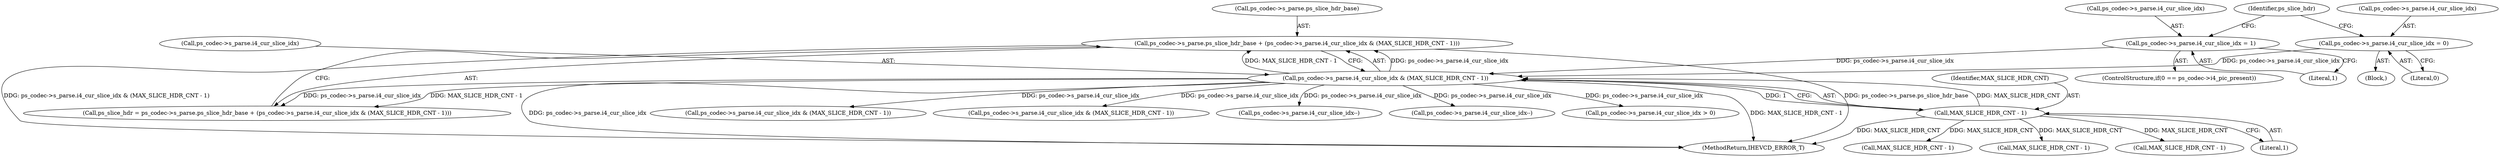 digraph "0_Android_7c9be319a279654e55a6d757265f88c61a16a4d5@pointer" {
"1000405" [label="(Call,ps_codec->s_parse.ps_slice_hdr_base + (ps_codec->s_parse.i4_cur_slice_idx & (MAX_SLICE_HDR_CNT - 1)))"];
"1000411" [label="(Call,ps_codec->s_parse.i4_cur_slice_idx & (MAX_SLICE_HDR_CNT - 1))"];
"1000396" [label="(Call,ps_codec->s_parse.i4_cur_slice_idx = 1)"];
"1000381" [label="(Call,ps_codec->s_parse.i4_cur_slice_idx = 0)"];
"1000417" [label="(Call,MAX_SLICE_HDR_CNT - 1)"];
"1000452" [label="(Call,MAX_SLICE_HDR_CNT - 1)"];
"1000390" [label="(ControlStructure,if(0 == ps_codec->i4_pic_present))"];
"1000411" [label="(Call,ps_codec->s_parse.i4_cur_slice_idx & (MAX_SLICE_HDR_CNT - 1))"];
"1000412" [label="(Call,ps_codec->s_parse.i4_cur_slice_idx)"];
"1000404" [label="(Identifier,ps_slice_hdr)"];
"1000381" [label="(Call,ps_codec->s_parse.i4_cur_slice_idx = 0)"];
"1002533" [label="(Call,MAX_SLICE_HDR_CNT - 1)"];
"1002527" [label="(Call,ps_codec->s_parse.i4_cur_slice_idx & (MAX_SLICE_HDR_CNT - 1))"];
"1000419" [label="(Literal,1)"];
"1000382" [label="(Call,ps_codec->s_parse.i4_cur_slice_idx)"];
"1000446" [label="(Call,ps_codec->s_parse.i4_cur_slice_idx & (MAX_SLICE_HDR_CNT - 1))"];
"1000380" [label="(Block,)"];
"1000403" [label="(Call,ps_slice_hdr = ps_codec->s_parse.ps_slice_hdr_base + (ps_codec->s_parse.i4_cur_slice_idx & (MAX_SLICE_HDR_CNT - 1)))"];
"1000387" [label="(Literal,0)"];
"1000397" [label="(Call,ps_codec->s_parse.i4_cur_slice_idx)"];
"1001803" [label="(Call,MAX_SLICE_HDR_CNT - 1)"];
"1000418" [label="(Identifier,MAX_SLICE_HDR_CNT)"];
"1002661" [label="(MethodReturn,IHEVCD_ERROR_T)"];
"1000405" [label="(Call,ps_codec->s_parse.ps_slice_hdr_base + (ps_codec->s_parse.i4_cur_slice_idx & (MAX_SLICE_HDR_CNT - 1)))"];
"1002638" [label="(Call,ps_codec->s_parse.i4_cur_slice_idx--)"];
"1000396" [label="(Call,ps_codec->s_parse.i4_cur_slice_idx = 1)"];
"1001766" [label="(Call,ps_codec->s_parse.i4_cur_slice_idx--)"];
"1000406" [label="(Call,ps_codec->s_parse.ps_slice_hdr_base)"];
"1000417" [label="(Call,MAX_SLICE_HDR_CNT - 1)"];
"1000436" [label="(Call,ps_codec->s_parse.i4_cur_slice_idx > 0)"];
"1000402" [label="(Literal,1)"];
"1000405" -> "1000403"  [label="AST: "];
"1000405" -> "1000411"  [label="CFG: "];
"1000406" -> "1000405"  [label="AST: "];
"1000411" -> "1000405"  [label="AST: "];
"1000403" -> "1000405"  [label="CFG: "];
"1000405" -> "1002661"  [label="DDG: ps_codec->s_parse.i4_cur_slice_idx & (MAX_SLICE_HDR_CNT - 1)"];
"1000405" -> "1002661"  [label="DDG: ps_codec->s_parse.ps_slice_hdr_base"];
"1000411" -> "1000405"  [label="DDG: ps_codec->s_parse.i4_cur_slice_idx"];
"1000411" -> "1000405"  [label="DDG: MAX_SLICE_HDR_CNT - 1"];
"1000411" -> "1000417"  [label="CFG: "];
"1000412" -> "1000411"  [label="AST: "];
"1000417" -> "1000411"  [label="AST: "];
"1000411" -> "1002661"  [label="DDG: ps_codec->s_parse.i4_cur_slice_idx"];
"1000411" -> "1002661"  [label="DDG: MAX_SLICE_HDR_CNT - 1"];
"1000411" -> "1000403"  [label="DDG: ps_codec->s_parse.i4_cur_slice_idx"];
"1000411" -> "1000403"  [label="DDG: MAX_SLICE_HDR_CNT - 1"];
"1000396" -> "1000411"  [label="DDG: ps_codec->s_parse.i4_cur_slice_idx"];
"1000381" -> "1000411"  [label="DDG: ps_codec->s_parse.i4_cur_slice_idx"];
"1000417" -> "1000411"  [label="DDG: MAX_SLICE_HDR_CNT"];
"1000417" -> "1000411"  [label="DDG: 1"];
"1000411" -> "1000436"  [label="DDG: ps_codec->s_parse.i4_cur_slice_idx"];
"1000411" -> "1000446"  [label="DDG: ps_codec->s_parse.i4_cur_slice_idx"];
"1000411" -> "1001766"  [label="DDG: ps_codec->s_parse.i4_cur_slice_idx"];
"1000411" -> "1002527"  [label="DDG: ps_codec->s_parse.i4_cur_slice_idx"];
"1000411" -> "1002638"  [label="DDG: ps_codec->s_parse.i4_cur_slice_idx"];
"1000396" -> "1000390"  [label="AST: "];
"1000396" -> "1000402"  [label="CFG: "];
"1000397" -> "1000396"  [label="AST: "];
"1000402" -> "1000396"  [label="AST: "];
"1000404" -> "1000396"  [label="CFG: "];
"1000381" -> "1000380"  [label="AST: "];
"1000381" -> "1000387"  [label="CFG: "];
"1000382" -> "1000381"  [label="AST: "];
"1000387" -> "1000381"  [label="AST: "];
"1000404" -> "1000381"  [label="CFG: "];
"1000417" -> "1000419"  [label="CFG: "];
"1000418" -> "1000417"  [label="AST: "];
"1000419" -> "1000417"  [label="AST: "];
"1000417" -> "1002661"  [label="DDG: MAX_SLICE_HDR_CNT"];
"1000417" -> "1000452"  [label="DDG: MAX_SLICE_HDR_CNT"];
"1000417" -> "1001803"  [label="DDG: MAX_SLICE_HDR_CNT"];
"1000417" -> "1002533"  [label="DDG: MAX_SLICE_HDR_CNT"];
}
